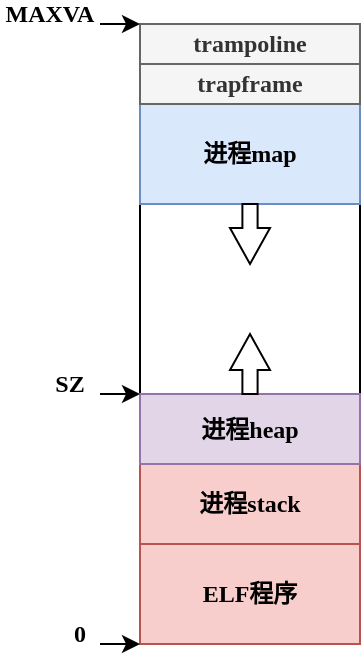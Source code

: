 <mxfile version="20.5.0" type="device"><diagram id="7VaQMOa72tE_hFo1ODad" name="虚拟地址空间布局"><mxGraphModel dx="1350" dy="764" grid="1" gridSize="10" guides="1" tooltips="1" connect="1" arrows="1" fold="1" page="1" pageScale="1" pageWidth="827" pageHeight="1169" math="0" shadow="0"><root><mxCell id="0"/><mxCell id="1" parent="0"/><mxCell id="X_lTsAR9rspQhazp36A4-1" value="" style="rounded=0;whiteSpace=wrap;html=1;" parent="1" vertex="1"><mxGeometry x="280" y="230" width="110" height="310" as="geometry"/></mxCell><mxCell id="X_lTsAR9rspQhazp36A4-2" value="&lt;b&gt;&lt;font face=&quot;Comic Sans MS&quot;&gt;ELF程序&lt;/font&gt;&lt;/b&gt;" style="rounded=0;whiteSpace=wrap;html=1;fillColor=#f8cecc;strokeColor=#b85450;" parent="1" vertex="1"><mxGeometry x="280" y="490" width="110" height="50" as="geometry"/></mxCell><mxCell id="X_lTsAR9rspQhazp36A4-3" value="&lt;font face=&quot;Comic Sans MS&quot;&gt;&lt;b&gt;进程stack&lt;/b&gt;&lt;/font&gt;" style="rounded=0;whiteSpace=wrap;html=1;fillColor=#f8cecc;strokeColor=#b85450;" parent="1" vertex="1"><mxGeometry x="280" y="450" width="110" height="40" as="geometry"/></mxCell><mxCell id="X_lTsAR9rspQhazp36A4-4" value="&lt;font face=&quot;Comic Sans MS&quot;&gt;&lt;b&gt;进程heap&lt;/b&gt;&lt;/font&gt;" style="rounded=0;whiteSpace=wrap;html=1;fillColor=#e1d5e7;strokeColor=#9673a6;" parent="1" vertex="1"><mxGeometry x="280" y="415" width="110" height="35" as="geometry"/></mxCell><mxCell id="X_lTsAR9rspQhazp36A4-5" value="&lt;font face=&quot;Comic Sans MS&quot;&gt;&lt;b&gt;进程map&lt;/b&gt;&lt;/font&gt;" style="rounded=0;whiteSpace=wrap;html=1;fillColor=#dae8fc;strokeColor=#6c8ebf;" parent="1" vertex="1"><mxGeometry x="280" y="270" width="110" height="50" as="geometry"/></mxCell><mxCell id="X_lTsAR9rspQhazp36A4-6" value="&lt;font face=&quot;Comic Sans MS&quot;&gt;&lt;b&gt;trampoline&lt;/b&gt;&lt;/font&gt;" style="rounded=0;whiteSpace=wrap;html=1;fillColor=#f5f5f5;fontColor=#333333;strokeColor=#666666;" parent="1" vertex="1"><mxGeometry x="280" y="230" width="110" height="20" as="geometry"/></mxCell><mxCell id="X_lTsAR9rspQhazp36A4-7" value="&lt;font face=&quot;Comic Sans MS&quot;&gt;&lt;b&gt;trapframe&lt;/b&gt;&lt;/font&gt;" style="rounded=0;whiteSpace=wrap;html=1;fillColor=#f5f5f5;fontColor=#333333;strokeColor=#666666;" parent="1" vertex="1"><mxGeometry x="280" y="250" width="110" height="20" as="geometry"/></mxCell><mxCell id="X_lTsAR9rspQhazp36A4-10" style="edgeStyle=orthogonalEdgeStyle;rounded=0;orthogonalLoop=1;jettySize=auto;html=1;exitX=1;exitY=1;exitDx=0;exitDy=0;fontFamily=Comic Sans MS;" parent="1" source="X_lTsAR9rspQhazp36A4-9" edge="1"><mxGeometry relative="1" as="geometry"><mxPoint x="280" y="230" as="targetPoint"/><Array as="points"/></mxGeometry></mxCell><mxCell id="X_lTsAR9rspQhazp36A4-9" value="&lt;b&gt;&lt;font face=&quot;Comic Sans MS&quot;&gt;MAXVA&lt;/font&gt;&lt;/b&gt;" style="text;html=1;strokeColor=none;fillColor=none;align=center;verticalAlign=middle;whiteSpace=wrap;rounded=0;fontFamily=Comic Sans MS;" parent="1" vertex="1"><mxGeometry x="210" y="220" width="50" height="10" as="geometry"/></mxCell><mxCell id="X_lTsAR9rspQhazp36A4-11" value="" style="html=1;shadow=0;dashed=0;align=center;verticalAlign=middle;shape=mxgraph.arrows2.arrow;dy=0.62;dx=18.03;direction=south;notch=0;fontFamily=Comic Sans MS;" parent="1" vertex="1"><mxGeometry x="325" y="320" width="20" height="30" as="geometry"/></mxCell><mxCell id="X_lTsAR9rspQhazp36A4-13" value="" style="html=1;shadow=0;dashed=0;align=center;verticalAlign=middle;shape=mxgraph.arrows2.arrow;dy=0.62;dx=18.03;direction=south;notch=0;fontFamily=Comic Sans MS;rotation=-180;" parent="1" vertex="1"><mxGeometry x="325" y="385" width="20" height="30" as="geometry"/></mxCell><mxCell id="X_lTsAR9rspQhazp36A4-20" style="edgeStyle=orthogonalEdgeStyle;rounded=0;orthogonalLoop=1;jettySize=auto;html=1;exitX=1;exitY=1;exitDx=0;exitDy=0;entryX=0;entryY=1;entryDx=0;entryDy=0;fontFamily=Comic Sans MS;" parent="1" source="X_lTsAR9rspQhazp36A4-15" target="X_lTsAR9rspQhazp36A4-2" edge="1"><mxGeometry relative="1" as="geometry"/></mxCell><mxCell id="X_lTsAR9rspQhazp36A4-15" value="&lt;b&gt;0&lt;/b&gt;" style="text;html=1;strokeColor=none;fillColor=none;align=center;verticalAlign=middle;whiteSpace=wrap;rounded=0;fontFamily=Comic Sans MS;" parent="1" vertex="1"><mxGeometry x="240" y="530" width="20" height="10" as="geometry"/></mxCell><mxCell id="X_lTsAR9rspQhazp36A4-22" style="edgeStyle=orthogonalEdgeStyle;rounded=0;orthogonalLoop=1;jettySize=auto;html=1;exitX=1;exitY=1;exitDx=0;exitDy=0;entryX=0;entryY=0;entryDx=0;entryDy=0;fontFamily=Comic Sans MS;" parent="1" source="X_lTsAR9rspQhazp36A4-21" target="X_lTsAR9rspQhazp36A4-4" edge="1"><mxGeometry relative="1" as="geometry"/></mxCell><mxCell id="X_lTsAR9rspQhazp36A4-21" value="&lt;b&gt;SZ&lt;/b&gt;" style="text;html=1;strokeColor=none;fillColor=none;align=center;verticalAlign=middle;whiteSpace=wrap;rounded=0;fontFamily=Comic Sans MS;" parent="1" vertex="1"><mxGeometry x="230" y="405" width="30" height="10" as="geometry"/></mxCell></root></mxGraphModel></diagram></mxfile>